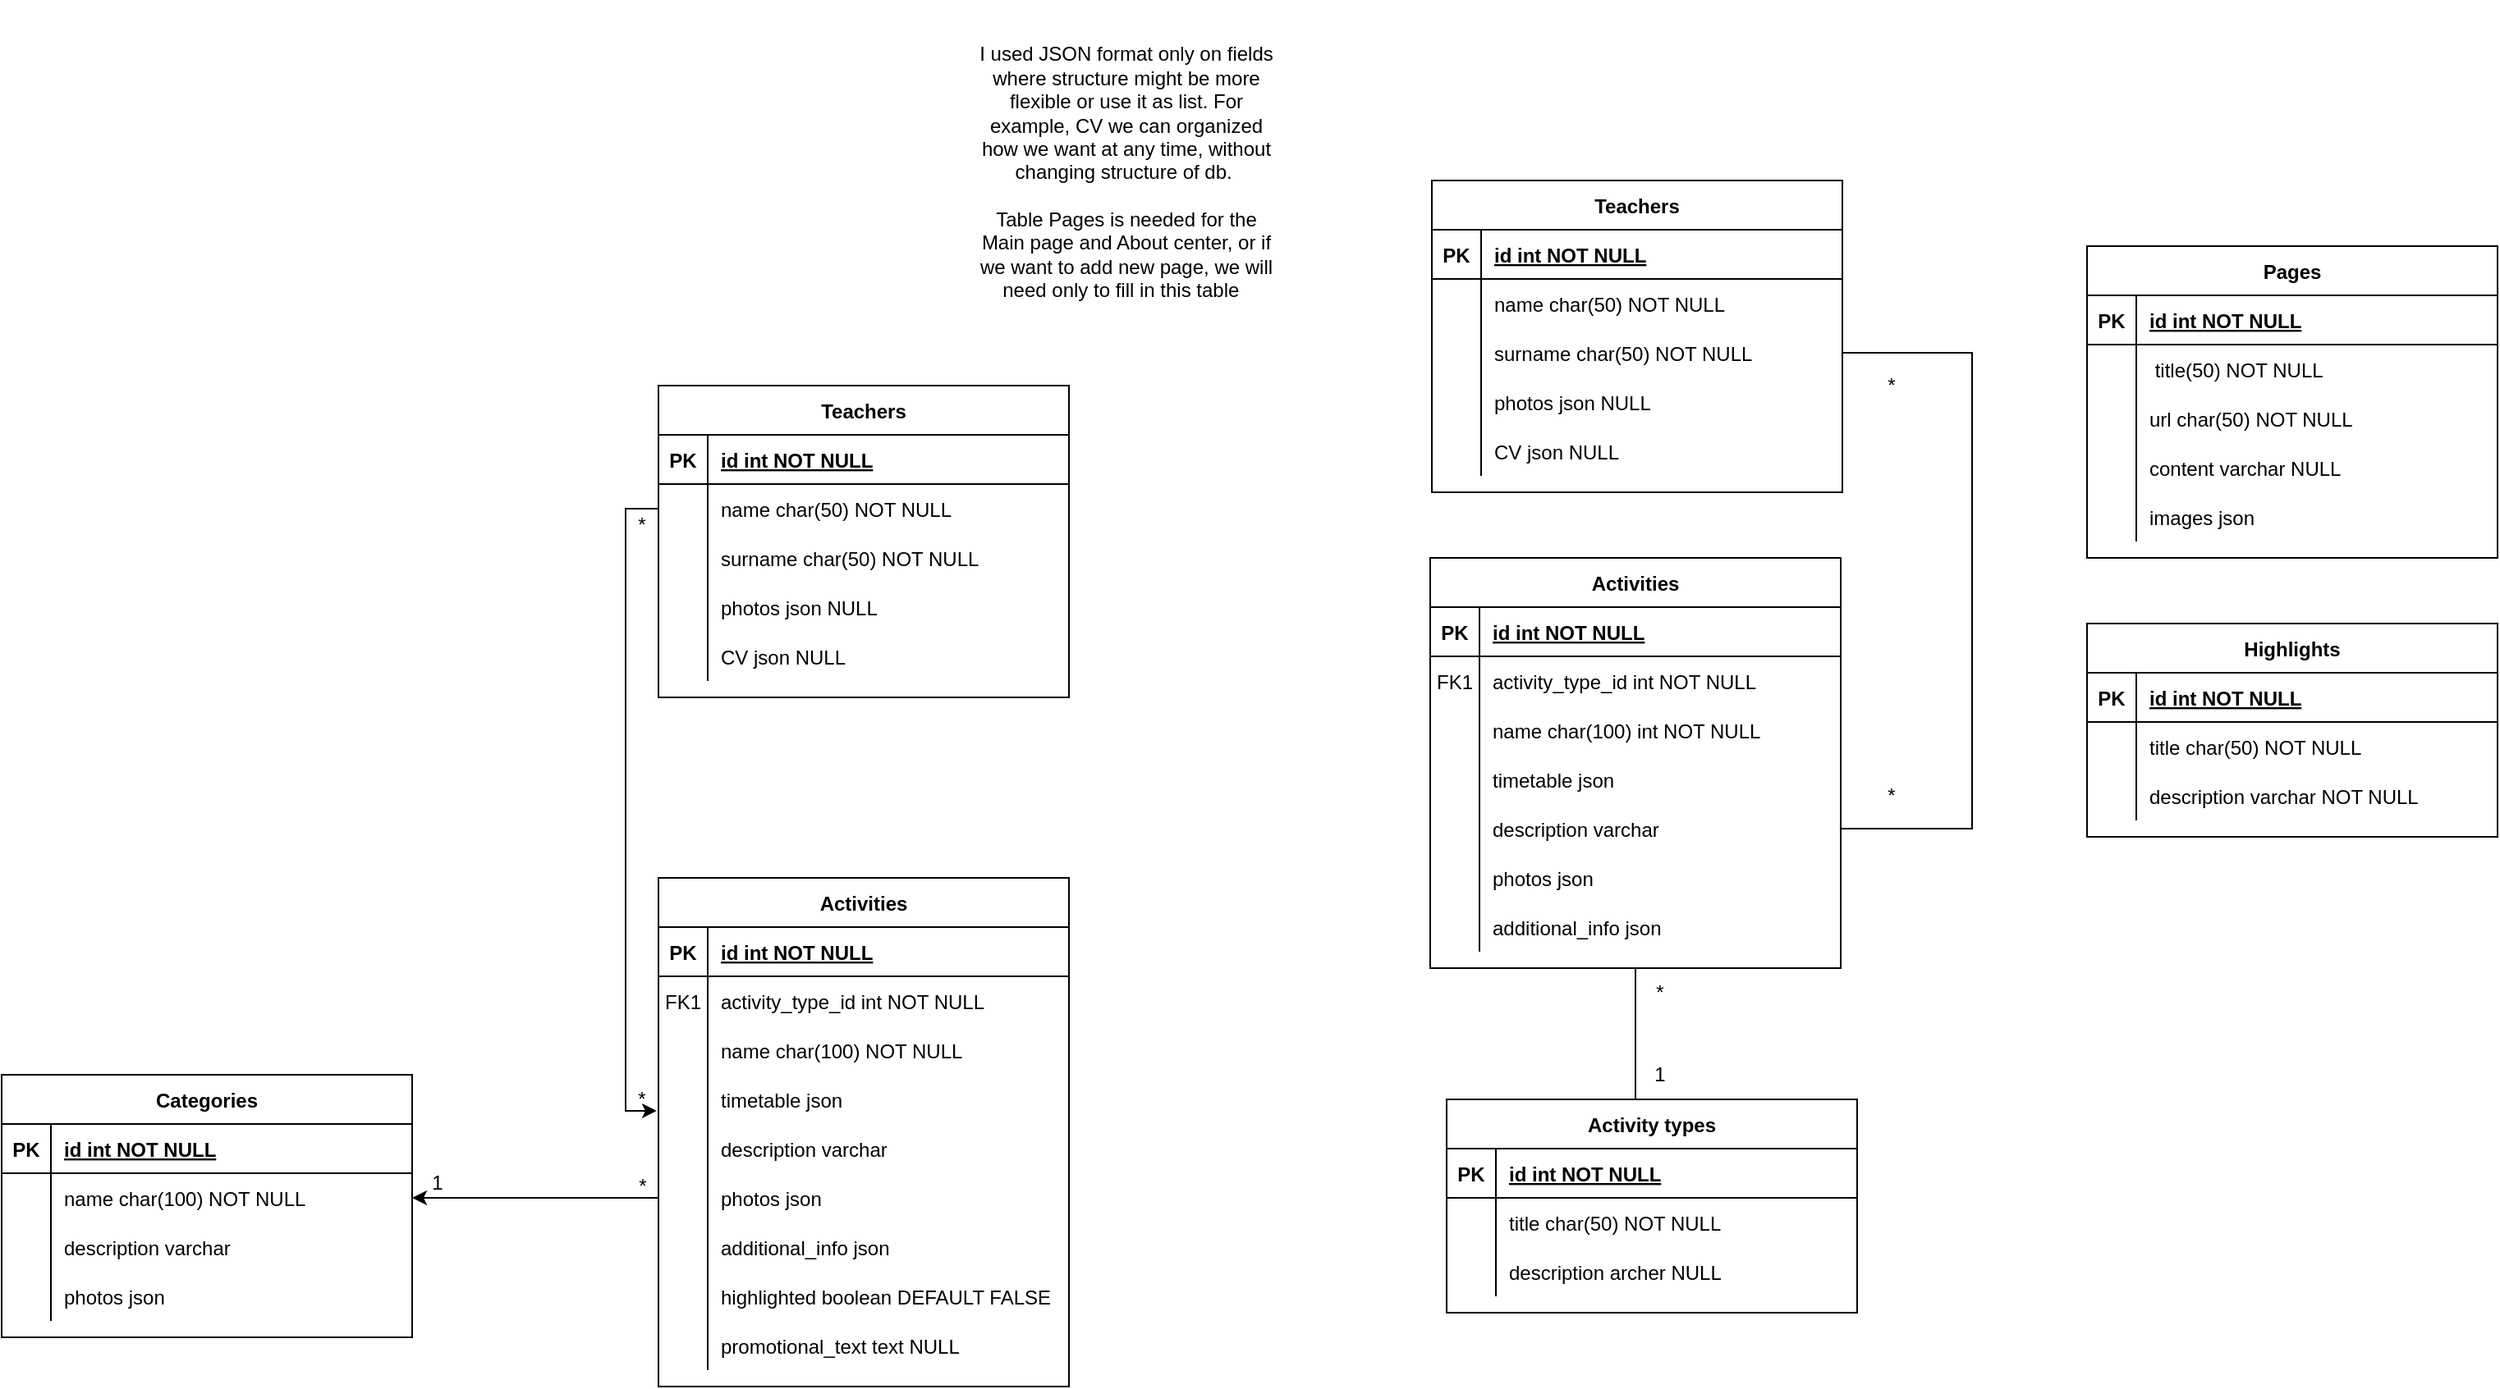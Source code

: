<mxfile version="26.2.13">
  <diagram id="R2lEEEUBdFMjLlhIrx00" name="Page-1">
    <mxGraphModel dx="1828" dy="672" grid="1" gridSize="10" guides="1" tooltips="1" connect="1" arrows="1" fold="1" page="1" pageScale="1" pageWidth="850" pageHeight="1100" math="0" shadow="0" extFonts="Permanent Marker^https://fonts.googleapis.com/css?family=Permanent+Marker">
      <root>
        <mxCell id="0" />
        <mxCell id="1" parent="0" />
        <mxCell id="wKe0ogmMWTsK34M67j4x-1" value="Activity types" style="shape=table;startSize=30;container=1;collapsible=1;childLayout=tableLayout;fixedRows=1;rowLines=0;fontStyle=1;align=center;resizeLast=1;" parent="1" vertex="1">
          <mxGeometry x="130" y="680" width="250" height="130" as="geometry" />
        </mxCell>
        <mxCell id="wKe0ogmMWTsK34M67j4x-2" value="" style="shape=partialRectangle;collapsible=0;dropTarget=0;pointerEvents=0;fillColor=none;points=[[0,0.5],[1,0.5]];portConstraint=eastwest;top=0;left=0;right=0;bottom=1;" parent="wKe0ogmMWTsK34M67j4x-1" vertex="1">
          <mxGeometry y="30" width="250" height="30" as="geometry" />
        </mxCell>
        <mxCell id="wKe0ogmMWTsK34M67j4x-3" value="PK" style="shape=partialRectangle;overflow=hidden;connectable=0;fillColor=none;top=0;left=0;bottom=0;right=0;fontStyle=1;" parent="wKe0ogmMWTsK34M67j4x-2" vertex="1">
          <mxGeometry width="30" height="30" as="geometry">
            <mxRectangle width="30" height="30" as="alternateBounds" />
          </mxGeometry>
        </mxCell>
        <mxCell id="wKe0ogmMWTsK34M67j4x-4" value="id int NOT NULL" style="shape=partialRectangle;overflow=hidden;connectable=0;fillColor=none;top=0;left=0;bottom=0;right=0;align=left;spacingLeft=6;fontStyle=5;" parent="wKe0ogmMWTsK34M67j4x-2" vertex="1">
          <mxGeometry x="30" width="220" height="30" as="geometry">
            <mxRectangle width="220" height="30" as="alternateBounds" />
          </mxGeometry>
        </mxCell>
        <mxCell id="wKe0ogmMWTsK34M67j4x-5" value="" style="shape=partialRectangle;collapsible=0;dropTarget=0;pointerEvents=0;fillColor=none;points=[[0,0.5],[1,0.5]];portConstraint=eastwest;top=0;left=0;right=0;bottom=0;" parent="wKe0ogmMWTsK34M67j4x-1" vertex="1">
          <mxGeometry y="60" width="250" height="30" as="geometry" />
        </mxCell>
        <mxCell id="wKe0ogmMWTsK34M67j4x-6" value="" style="shape=partialRectangle;overflow=hidden;connectable=0;fillColor=none;top=0;left=0;bottom=0;right=0;" parent="wKe0ogmMWTsK34M67j4x-5" vertex="1">
          <mxGeometry width="30" height="30" as="geometry">
            <mxRectangle width="30" height="30" as="alternateBounds" />
          </mxGeometry>
        </mxCell>
        <mxCell id="wKe0ogmMWTsK34M67j4x-7" value="title char(50) NOT NULL" style="shape=partialRectangle;overflow=hidden;connectable=0;fillColor=none;top=0;left=0;bottom=0;right=0;align=left;spacingLeft=6;" parent="wKe0ogmMWTsK34M67j4x-5" vertex="1">
          <mxGeometry x="30" width="220" height="30" as="geometry">
            <mxRectangle width="220" height="30" as="alternateBounds" />
          </mxGeometry>
        </mxCell>
        <mxCell id="wKe0ogmMWTsK34M67j4x-8" value="" style="shape=partialRectangle;collapsible=0;dropTarget=0;pointerEvents=0;fillColor=none;points=[[0,0.5],[1,0.5]];portConstraint=eastwest;top=0;left=0;right=0;bottom=0;" parent="wKe0ogmMWTsK34M67j4x-1" vertex="1">
          <mxGeometry y="90" width="250" height="30" as="geometry" />
        </mxCell>
        <mxCell id="wKe0ogmMWTsK34M67j4x-9" value="" style="shape=partialRectangle;overflow=hidden;connectable=0;fillColor=none;top=0;left=0;bottom=0;right=0;" parent="wKe0ogmMWTsK34M67j4x-8" vertex="1">
          <mxGeometry width="30" height="30" as="geometry">
            <mxRectangle width="30" height="30" as="alternateBounds" />
          </mxGeometry>
        </mxCell>
        <mxCell id="wKe0ogmMWTsK34M67j4x-10" value="description archer NULL" style="shape=partialRectangle;overflow=hidden;connectable=0;fillColor=none;top=0;left=0;bottom=0;right=0;align=left;spacingLeft=6;" parent="wKe0ogmMWTsK34M67j4x-8" vertex="1">
          <mxGeometry x="30" width="220" height="30" as="geometry">
            <mxRectangle width="220" height="30" as="alternateBounds" />
          </mxGeometry>
        </mxCell>
        <mxCell id="wKe0ogmMWTsK34M67j4x-11" value="Activities" style="shape=table;startSize=30;container=1;collapsible=1;childLayout=tableLayout;fixedRows=1;rowLines=0;fontStyle=1;align=center;resizeLast=1;" parent="1" vertex="1">
          <mxGeometry x="120" y="350" width="250" height="250" as="geometry" />
        </mxCell>
        <mxCell id="wKe0ogmMWTsK34M67j4x-12" value="" style="shape=partialRectangle;collapsible=0;dropTarget=0;pointerEvents=0;fillColor=none;points=[[0,0.5],[1,0.5]];portConstraint=eastwest;top=0;left=0;right=0;bottom=1;" parent="wKe0ogmMWTsK34M67j4x-11" vertex="1">
          <mxGeometry y="30" width="250" height="30" as="geometry" />
        </mxCell>
        <mxCell id="wKe0ogmMWTsK34M67j4x-13" value="PK" style="shape=partialRectangle;overflow=hidden;connectable=0;fillColor=none;top=0;left=0;bottom=0;right=0;fontStyle=1;" parent="wKe0ogmMWTsK34M67j4x-12" vertex="1">
          <mxGeometry width="30" height="30" as="geometry">
            <mxRectangle width="30" height="30" as="alternateBounds" />
          </mxGeometry>
        </mxCell>
        <mxCell id="wKe0ogmMWTsK34M67j4x-14" value="id int NOT NULL " style="shape=partialRectangle;overflow=hidden;connectable=0;fillColor=none;top=0;left=0;bottom=0;right=0;align=left;spacingLeft=6;fontStyle=5;" parent="wKe0ogmMWTsK34M67j4x-12" vertex="1">
          <mxGeometry x="30" width="220" height="30" as="geometry">
            <mxRectangle width="220" height="30" as="alternateBounds" />
          </mxGeometry>
        </mxCell>
        <mxCell id="wKe0ogmMWTsK34M67j4x-15" value="" style="shape=partialRectangle;collapsible=0;dropTarget=0;pointerEvents=0;fillColor=none;points=[[0,0.5],[1,0.5]];portConstraint=eastwest;top=0;left=0;right=0;bottom=0;" parent="wKe0ogmMWTsK34M67j4x-11" vertex="1">
          <mxGeometry y="60" width="250" height="30" as="geometry" />
        </mxCell>
        <mxCell id="wKe0ogmMWTsK34M67j4x-16" value="FK1" style="shape=partialRectangle;overflow=hidden;connectable=0;fillColor=none;top=0;left=0;bottom=0;right=0;" parent="wKe0ogmMWTsK34M67j4x-15" vertex="1">
          <mxGeometry width="30" height="30" as="geometry">
            <mxRectangle width="30" height="30" as="alternateBounds" />
          </mxGeometry>
        </mxCell>
        <mxCell id="wKe0ogmMWTsK34M67j4x-17" value="activity_type_id int NOT NULL" style="shape=partialRectangle;overflow=hidden;connectable=0;fillColor=none;top=0;left=0;bottom=0;right=0;align=left;spacingLeft=6;" parent="wKe0ogmMWTsK34M67j4x-15" vertex="1">
          <mxGeometry x="30" width="220" height="30" as="geometry">
            <mxRectangle width="220" height="30" as="alternateBounds" />
          </mxGeometry>
        </mxCell>
        <mxCell id="wKe0ogmMWTsK34M67j4x-18" value="" style="shape=partialRectangle;collapsible=0;dropTarget=0;pointerEvents=0;fillColor=none;points=[[0,0.5],[1,0.5]];portConstraint=eastwest;top=0;left=0;right=0;bottom=0;" parent="wKe0ogmMWTsK34M67j4x-11" vertex="1">
          <mxGeometry y="90" width="250" height="30" as="geometry" />
        </mxCell>
        <mxCell id="wKe0ogmMWTsK34M67j4x-19" value="" style="shape=partialRectangle;overflow=hidden;connectable=0;fillColor=none;top=0;left=0;bottom=0;right=0;" parent="wKe0ogmMWTsK34M67j4x-18" vertex="1">
          <mxGeometry width="30" height="30" as="geometry">
            <mxRectangle width="30" height="30" as="alternateBounds" />
          </mxGeometry>
        </mxCell>
        <mxCell id="wKe0ogmMWTsK34M67j4x-20" value="name char(100) int NOT NULL" style="shape=partialRectangle;overflow=hidden;connectable=0;fillColor=none;top=0;left=0;bottom=0;right=0;align=left;spacingLeft=6;" parent="wKe0ogmMWTsK34M67j4x-18" vertex="1">
          <mxGeometry x="30" width="220" height="30" as="geometry">
            <mxRectangle width="220" height="30" as="alternateBounds" />
          </mxGeometry>
        </mxCell>
        <mxCell id="wKe0ogmMWTsK34M67j4x-37" value="" style="shape=partialRectangle;collapsible=0;dropTarget=0;pointerEvents=0;fillColor=none;points=[[0,0.5],[1,0.5]];portConstraint=eastwest;top=0;left=0;right=0;bottom=0;" parent="wKe0ogmMWTsK34M67j4x-11" vertex="1">
          <mxGeometry y="120" width="250" height="30" as="geometry" />
        </mxCell>
        <mxCell id="wKe0ogmMWTsK34M67j4x-38" value="" style="shape=partialRectangle;overflow=hidden;connectable=0;fillColor=none;top=0;left=0;bottom=0;right=0;" parent="wKe0ogmMWTsK34M67j4x-37" vertex="1">
          <mxGeometry width="30" height="30" as="geometry">
            <mxRectangle width="30" height="30" as="alternateBounds" />
          </mxGeometry>
        </mxCell>
        <mxCell id="wKe0ogmMWTsK34M67j4x-39" value="timetable json" style="shape=partialRectangle;overflow=hidden;connectable=0;fillColor=none;top=0;left=0;bottom=0;right=0;align=left;spacingLeft=6;" parent="wKe0ogmMWTsK34M67j4x-37" vertex="1">
          <mxGeometry x="30" width="220" height="30" as="geometry">
            <mxRectangle width="220" height="30" as="alternateBounds" />
          </mxGeometry>
        </mxCell>
        <mxCell id="wKe0ogmMWTsK34M67j4x-40" value="" style="shape=partialRectangle;collapsible=0;dropTarget=0;pointerEvents=0;fillColor=none;points=[[0,0.5],[1,0.5]];portConstraint=eastwest;top=0;left=0;right=0;bottom=0;" parent="wKe0ogmMWTsK34M67j4x-11" vertex="1">
          <mxGeometry y="150" width="250" height="30" as="geometry" />
        </mxCell>
        <mxCell id="wKe0ogmMWTsK34M67j4x-41" value="" style="shape=partialRectangle;overflow=hidden;connectable=0;fillColor=none;top=0;left=0;bottom=0;right=0;" parent="wKe0ogmMWTsK34M67j4x-40" vertex="1">
          <mxGeometry width="30" height="30" as="geometry">
            <mxRectangle width="30" height="30" as="alternateBounds" />
          </mxGeometry>
        </mxCell>
        <mxCell id="wKe0ogmMWTsK34M67j4x-42" value="description varchar" style="shape=partialRectangle;overflow=hidden;connectable=0;fillColor=none;top=0;left=0;bottom=0;right=0;align=left;spacingLeft=6;" parent="wKe0ogmMWTsK34M67j4x-40" vertex="1">
          <mxGeometry x="30" width="220" height="30" as="geometry">
            <mxRectangle width="220" height="30" as="alternateBounds" />
          </mxGeometry>
        </mxCell>
        <mxCell id="wKe0ogmMWTsK34M67j4x-59" value="" style="shape=partialRectangle;collapsible=0;dropTarget=0;pointerEvents=0;fillColor=none;points=[[0,0.5],[1,0.5]];portConstraint=eastwest;top=0;left=0;right=0;bottom=0;" parent="wKe0ogmMWTsK34M67j4x-11" vertex="1">
          <mxGeometry y="180" width="250" height="30" as="geometry" />
        </mxCell>
        <mxCell id="wKe0ogmMWTsK34M67j4x-60" value="" style="shape=partialRectangle;overflow=hidden;connectable=0;fillColor=none;top=0;left=0;bottom=0;right=0;" parent="wKe0ogmMWTsK34M67j4x-59" vertex="1">
          <mxGeometry width="30" height="30" as="geometry">
            <mxRectangle width="30" height="30" as="alternateBounds" />
          </mxGeometry>
        </mxCell>
        <mxCell id="wKe0ogmMWTsK34M67j4x-61" value="photos json" style="shape=partialRectangle;overflow=hidden;connectable=0;fillColor=none;top=0;left=0;bottom=0;right=0;align=left;spacingLeft=6;" parent="wKe0ogmMWTsK34M67j4x-59" vertex="1">
          <mxGeometry x="30" width="220" height="30" as="geometry">
            <mxRectangle width="220" height="30" as="alternateBounds" />
          </mxGeometry>
        </mxCell>
        <mxCell id="wKe0ogmMWTsK34M67j4x-62" value="" style="shape=partialRectangle;collapsible=0;dropTarget=0;pointerEvents=0;fillColor=none;points=[[0,0.5],[1,0.5]];portConstraint=eastwest;top=0;left=0;right=0;bottom=0;" parent="wKe0ogmMWTsK34M67j4x-11" vertex="1">
          <mxGeometry y="210" width="250" height="30" as="geometry" />
        </mxCell>
        <mxCell id="wKe0ogmMWTsK34M67j4x-63" value="" style="shape=partialRectangle;overflow=hidden;connectable=0;fillColor=none;top=0;left=0;bottom=0;right=0;" parent="wKe0ogmMWTsK34M67j4x-62" vertex="1">
          <mxGeometry width="30" height="30" as="geometry">
            <mxRectangle width="30" height="30" as="alternateBounds" />
          </mxGeometry>
        </mxCell>
        <mxCell id="wKe0ogmMWTsK34M67j4x-64" value="additional_info json" style="shape=partialRectangle;overflow=hidden;connectable=0;fillColor=none;top=0;left=0;bottom=0;right=0;align=left;spacingLeft=6;" parent="wKe0ogmMWTsK34M67j4x-62" vertex="1">
          <mxGeometry x="30" width="220" height="30" as="geometry">
            <mxRectangle width="220" height="30" as="alternateBounds" />
          </mxGeometry>
        </mxCell>
        <mxCell id="wKe0ogmMWTsK34M67j4x-21" value="Teachers" style="shape=table;startSize=30;container=1;collapsible=1;childLayout=tableLayout;fixedRows=1;rowLines=0;fontStyle=1;align=center;resizeLast=1;" parent="1" vertex="1">
          <mxGeometry x="121" y="120" width="250" height="190" as="geometry" />
        </mxCell>
        <mxCell id="wKe0ogmMWTsK34M67j4x-22" value="" style="shape=partialRectangle;collapsible=0;dropTarget=0;pointerEvents=0;fillColor=none;points=[[0,0.5],[1,0.5]];portConstraint=eastwest;top=0;left=0;right=0;bottom=1;" parent="wKe0ogmMWTsK34M67j4x-21" vertex="1">
          <mxGeometry y="30" width="250" height="30" as="geometry" />
        </mxCell>
        <mxCell id="wKe0ogmMWTsK34M67j4x-23" value="PK" style="shape=partialRectangle;overflow=hidden;connectable=0;fillColor=none;top=0;left=0;bottom=0;right=0;fontStyle=1;" parent="wKe0ogmMWTsK34M67j4x-22" vertex="1">
          <mxGeometry width="30" height="30" as="geometry">
            <mxRectangle width="30" height="30" as="alternateBounds" />
          </mxGeometry>
        </mxCell>
        <mxCell id="wKe0ogmMWTsK34M67j4x-24" value="id int NOT NULL" style="shape=partialRectangle;overflow=hidden;connectable=0;fillColor=none;top=0;left=0;bottom=0;right=0;align=left;spacingLeft=6;fontStyle=5;" parent="wKe0ogmMWTsK34M67j4x-22" vertex="1">
          <mxGeometry x="30" width="220" height="30" as="geometry">
            <mxRectangle width="220" height="30" as="alternateBounds" />
          </mxGeometry>
        </mxCell>
        <mxCell id="wKe0ogmMWTsK34M67j4x-25" value="" style="shape=partialRectangle;collapsible=0;dropTarget=0;pointerEvents=0;fillColor=none;points=[[0,0.5],[1,0.5]];portConstraint=eastwest;top=0;left=0;right=0;bottom=0;" parent="wKe0ogmMWTsK34M67j4x-21" vertex="1">
          <mxGeometry y="60" width="250" height="30" as="geometry" />
        </mxCell>
        <mxCell id="wKe0ogmMWTsK34M67j4x-26" value="" style="shape=partialRectangle;overflow=hidden;connectable=0;fillColor=none;top=0;left=0;bottom=0;right=0;" parent="wKe0ogmMWTsK34M67j4x-25" vertex="1">
          <mxGeometry width="30" height="30" as="geometry">
            <mxRectangle width="30" height="30" as="alternateBounds" />
          </mxGeometry>
        </mxCell>
        <mxCell id="wKe0ogmMWTsK34M67j4x-27" value="name char(50) NOT NULL" style="shape=partialRectangle;overflow=hidden;connectable=0;fillColor=none;top=0;left=0;bottom=0;right=0;align=left;spacingLeft=6;" parent="wKe0ogmMWTsK34M67j4x-25" vertex="1">
          <mxGeometry x="30" width="220" height="30" as="geometry">
            <mxRectangle width="220" height="30" as="alternateBounds" />
          </mxGeometry>
        </mxCell>
        <mxCell id="wKe0ogmMWTsK34M67j4x-28" value="" style="shape=partialRectangle;collapsible=0;dropTarget=0;pointerEvents=0;fillColor=none;points=[[0,0.5],[1,0.5]];portConstraint=eastwest;top=0;left=0;right=0;bottom=0;" parent="wKe0ogmMWTsK34M67j4x-21" vertex="1">
          <mxGeometry y="90" width="250" height="30" as="geometry" />
        </mxCell>
        <mxCell id="wKe0ogmMWTsK34M67j4x-29" value="" style="shape=partialRectangle;overflow=hidden;connectable=0;fillColor=none;top=0;left=0;bottom=0;right=0;" parent="wKe0ogmMWTsK34M67j4x-28" vertex="1">
          <mxGeometry width="30" height="30" as="geometry">
            <mxRectangle width="30" height="30" as="alternateBounds" />
          </mxGeometry>
        </mxCell>
        <mxCell id="wKe0ogmMWTsK34M67j4x-30" value="surname char(50) NOT NULL" style="shape=partialRectangle;overflow=hidden;connectable=0;fillColor=none;top=0;left=0;bottom=0;right=0;align=left;spacingLeft=6;" parent="wKe0ogmMWTsK34M67j4x-28" vertex="1">
          <mxGeometry x="30" width="220" height="30" as="geometry">
            <mxRectangle width="220" height="30" as="alternateBounds" />
          </mxGeometry>
        </mxCell>
        <mxCell id="wKe0ogmMWTsK34M67j4x-31" value="" style="shape=partialRectangle;collapsible=0;dropTarget=0;pointerEvents=0;fillColor=none;points=[[0,0.5],[1,0.5]];portConstraint=eastwest;top=0;left=0;right=0;bottom=0;" parent="wKe0ogmMWTsK34M67j4x-21" vertex="1">
          <mxGeometry y="120" width="250" height="30" as="geometry" />
        </mxCell>
        <mxCell id="wKe0ogmMWTsK34M67j4x-32" value="" style="shape=partialRectangle;overflow=hidden;connectable=0;fillColor=none;top=0;left=0;bottom=0;right=0;" parent="wKe0ogmMWTsK34M67j4x-31" vertex="1">
          <mxGeometry width="30" height="30" as="geometry">
            <mxRectangle width="30" height="30" as="alternateBounds" />
          </mxGeometry>
        </mxCell>
        <mxCell id="wKe0ogmMWTsK34M67j4x-33" value="photos json NULL" style="shape=partialRectangle;overflow=hidden;connectable=0;fillColor=none;top=0;left=0;bottom=0;right=0;align=left;spacingLeft=6;" parent="wKe0ogmMWTsK34M67j4x-31" vertex="1">
          <mxGeometry x="30" width="220" height="30" as="geometry">
            <mxRectangle width="220" height="30" as="alternateBounds" />
          </mxGeometry>
        </mxCell>
        <mxCell id="wKe0ogmMWTsK34M67j4x-34" value="" style="shape=partialRectangle;collapsible=0;dropTarget=0;pointerEvents=0;fillColor=none;points=[[0,0.5],[1,0.5]];portConstraint=eastwest;top=0;left=0;right=0;bottom=0;" parent="wKe0ogmMWTsK34M67j4x-21" vertex="1">
          <mxGeometry y="150" width="250" height="30" as="geometry" />
        </mxCell>
        <mxCell id="wKe0ogmMWTsK34M67j4x-35" value="" style="shape=partialRectangle;overflow=hidden;connectable=0;fillColor=none;top=0;left=0;bottom=0;right=0;" parent="wKe0ogmMWTsK34M67j4x-34" vertex="1">
          <mxGeometry width="30" height="30" as="geometry">
            <mxRectangle width="30" height="30" as="alternateBounds" />
          </mxGeometry>
        </mxCell>
        <mxCell id="wKe0ogmMWTsK34M67j4x-36" value="CV json NULL" style="shape=partialRectangle;overflow=hidden;connectable=0;fillColor=none;top=0;left=0;bottom=0;right=0;align=left;spacingLeft=6;" parent="wKe0ogmMWTsK34M67j4x-34" vertex="1">
          <mxGeometry x="30" width="220" height="30" as="geometry">
            <mxRectangle width="220" height="30" as="alternateBounds" />
          </mxGeometry>
        </mxCell>
        <mxCell id="wKe0ogmMWTsK34M67j4x-65" value="Highlights" style="shape=table;startSize=30;container=1;collapsible=1;childLayout=tableLayout;fixedRows=1;rowLines=0;fontStyle=1;align=center;resizeLast=1;" parent="1" vertex="1">
          <mxGeometry x="520" y="390" width="250" height="130" as="geometry" />
        </mxCell>
        <mxCell id="wKe0ogmMWTsK34M67j4x-66" value="" style="shape=partialRectangle;collapsible=0;dropTarget=0;pointerEvents=0;fillColor=none;points=[[0,0.5],[1,0.5]];portConstraint=eastwest;top=0;left=0;right=0;bottom=1;" parent="wKe0ogmMWTsK34M67j4x-65" vertex="1">
          <mxGeometry y="30" width="250" height="30" as="geometry" />
        </mxCell>
        <mxCell id="wKe0ogmMWTsK34M67j4x-67" value="PK" style="shape=partialRectangle;overflow=hidden;connectable=0;fillColor=none;top=0;left=0;bottom=0;right=0;fontStyle=1;" parent="wKe0ogmMWTsK34M67j4x-66" vertex="1">
          <mxGeometry width="30" height="30" as="geometry">
            <mxRectangle width="30" height="30" as="alternateBounds" />
          </mxGeometry>
        </mxCell>
        <mxCell id="wKe0ogmMWTsK34M67j4x-68" value="id int NOT NULL" style="shape=partialRectangle;overflow=hidden;connectable=0;fillColor=none;top=0;left=0;bottom=0;right=0;align=left;spacingLeft=6;fontStyle=5;" parent="wKe0ogmMWTsK34M67j4x-66" vertex="1">
          <mxGeometry x="30" width="220" height="30" as="geometry">
            <mxRectangle width="220" height="30" as="alternateBounds" />
          </mxGeometry>
        </mxCell>
        <mxCell id="wKe0ogmMWTsK34M67j4x-69" value="" style="shape=partialRectangle;collapsible=0;dropTarget=0;pointerEvents=0;fillColor=none;points=[[0,0.5],[1,0.5]];portConstraint=eastwest;top=0;left=0;right=0;bottom=0;" parent="wKe0ogmMWTsK34M67j4x-65" vertex="1">
          <mxGeometry y="60" width="250" height="30" as="geometry" />
        </mxCell>
        <mxCell id="wKe0ogmMWTsK34M67j4x-70" value="" style="shape=partialRectangle;overflow=hidden;connectable=0;fillColor=none;top=0;left=0;bottom=0;right=0;" parent="wKe0ogmMWTsK34M67j4x-69" vertex="1">
          <mxGeometry width="30" height="30" as="geometry">
            <mxRectangle width="30" height="30" as="alternateBounds" />
          </mxGeometry>
        </mxCell>
        <mxCell id="wKe0ogmMWTsK34M67j4x-71" value="title char(50) NOT NULL" style="shape=partialRectangle;overflow=hidden;connectable=0;fillColor=none;top=0;left=0;bottom=0;right=0;align=left;spacingLeft=6;" parent="wKe0ogmMWTsK34M67j4x-69" vertex="1">
          <mxGeometry x="30" width="220" height="30" as="geometry">
            <mxRectangle width="220" height="30" as="alternateBounds" />
          </mxGeometry>
        </mxCell>
        <mxCell id="wKe0ogmMWTsK34M67j4x-72" value="" style="shape=partialRectangle;collapsible=0;dropTarget=0;pointerEvents=0;fillColor=none;points=[[0,0.5],[1,0.5]];portConstraint=eastwest;top=0;left=0;right=0;bottom=0;" parent="wKe0ogmMWTsK34M67j4x-65" vertex="1">
          <mxGeometry y="90" width="250" height="30" as="geometry" />
        </mxCell>
        <mxCell id="wKe0ogmMWTsK34M67j4x-73" value="" style="shape=partialRectangle;overflow=hidden;connectable=0;fillColor=none;top=0;left=0;bottom=0;right=0;" parent="wKe0ogmMWTsK34M67j4x-72" vertex="1">
          <mxGeometry width="30" height="30" as="geometry">
            <mxRectangle width="30" height="30" as="alternateBounds" />
          </mxGeometry>
        </mxCell>
        <mxCell id="wKe0ogmMWTsK34M67j4x-74" value="description varchar NOT NULL" style="shape=partialRectangle;overflow=hidden;connectable=0;fillColor=none;top=0;left=0;bottom=0;right=0;align=left;spacingLeft=6;" parent="wKe0ogmMWTsK34M67j4x-72" vertex="1">
          <mxGeometry x="30" width="220" height="30" as="geometry">
            <mxRectangle width="220" height="30" as="alternateBounds" />
          </mxGeometry>
        </mxCell>
        <mxCell id="wKe0ogmMWTsK34M67j4x-81" value="Pages" style="shape=table;startSize=30;container=1;collapsible=1;childLayout=tableLayout;fixedRows=1;rowLines=0;fontStyle=1;align=center;resizeLast=1;" parent="1" vertex="1">
          <mxGeometry x="520" y="160" width="250" height="190" as="geometry" />
        </mxCell>
        <mxCell id="wKe0ogmMWTsK34M67j4x-82" value="" style="shape=partialRectangle;collapsible=0;dropTarget=0;pointerEvents=0;fillColor=none;points=[[0,0.5],[1,0.5]];portConstraint=eastwest;top=0;left=0;right=0;bottom=1;" parent="wKe0ogmMWTsK34M67j4x-81" vertex="1">
          <mxGeometry y="30" width="250" height="30" as="geometry" />
        </mxCell>
        <mxCell id="wKe0ogmMWTsK34M67j4x-83" value="PK" style="shape=partialRectangle;overflow=hidden;connectable=0;fillColor=none;top=0;left=0;bottom=0;right=0;fontStyle=1;" parent="wKe0ogmMWTsK34M67j4x-82" vertex="1">
          <mxGeometry width="30" height="30" as="geometry">
            <mxRectangle width="30" height="30" as="alternateBounds" />
          </mxGeometry>
        </mxCell>
        <mxCell id="wKe0ogmMWTsK34M67j4x-84" value="id int NOT NULL" style="shape=partialRectangle;overflow=hidden;connectable=0;fillColor=none;top=0;left=0;bottom=0;right=0;align=left;spacingLeft=6;fontStyle=5;" parent="wKe0ogmMWTsK34M67j4x-82" vertex="1">
          <mxGeometry x="30" width="220" height="30" as="geometry">
            <mxRectangle width="220" height="30" as="alternateBounds" />
          </mxGeometry>
        </mxCell>
        <mxCell id="wKe0ogmMWTsK34M67j4x-85" value="" style="shape=partialRectangle;collapsible=0;dropTarget=0;pointerEvents=0;fillColor=none;points=[[0,0.5],[1,0.5]];portConstraint=eastwest;top=0;left=0;right=0;bottom=0;" parent="wKe0ogmMWTsK34M67j4x-81" vertex="1">
          <mxGeometry y="60" width="250" height="30" as="geometry" />
        </mxCell>
        <mxCell id="wKe0ogmMWTsK34M67j4x-86" value="" style="shape=partialRectangle;overflow=hidden;connectable=0;fillColor=none;top=0;left=0;bottom=0;right=0;" parent="wKe0ogmMWTsK34M67j4x-85" vertex="1">
          <mxGeometry width="30" height="30" as="geometry">
            <mxRectangle width="30" height="30" as="alternateBounds" />
          </mxGeometry>
        </mxCell>
        <mxCell id="wKe0ogmMWTsK34M67j4x-87" value=" title(50) NOT NULL" style="shape=partialRectangle;overflow=hidden;connectable=0;fillColor=none;top=0;left=0;bottom=0;right=0;align=left;spacingLeft=6;" parent="wKe0ogmMWTsK34M67j4x-85" vertex="1">
          <mxGeometry x="30" width="220" height="30" as="geometry">
            <mxRectangle width="220" height="30" as="alternateBounds" />
          </mxGeometry>
        </mxCell>
        <mxCell id="wKe0ogmMWTsK34M67j4x-88" value="" style="shape=partialRectangle;collapsible=0;dropTarget=0;pointerEvents=0;fillColor=none;points=[[0,0.5],[1,0.5]];portConstraint=eastwest;top=0;left=0;right=0;bottom=0;" parent="wKe0ogmMWTsK34M67j4x-81" vertex="1">
          <mxGeometry y="90" width="250" height="30" as="geometry" />
        </mxCell>
        <mxCell id="wKe0ogmMWTsK34M67j4x-89" value="" style="shape=partialRectangle;overflow=hidden;connectable=0;fillColor=none;top=0;left=0;bottom=0;right=0;" parent="wKe0ogmMWTsK34M67j4x-88" vertex="1">
          <mxGeometry width="30" height="30" as="geometry">
            <mxRectangle width="30" height="30" as="alternateBounds" />
          </mxGeometry>
        </mxCell>
        <mxCell id="wKe0ogmMWTsK34M67j4x-90" value="url char(50) NOT NULL" style="shape=partialRectangle;overflow=hidden;connectable=0;fillColor=none;top=0;left=0;bottom=0;right=0;align=left;spacingLeft=6;" parent="wKe0ogmMWTsK34M67j4x-88" vertex="1">
          <mxGeometry x="30" width="220" height="30" as="geometry">
            <mxRectangle width="220" height="30" as="alternateBounds" />
          </mxGeometry>
        </mxCell>
        <mxCell id="wKe0ogmMWTsK34M67j4x-91" value="" style="shape=partialRectangle;collapsible=0;dropTarget=0;pointerEvents=0;fillColor=none;points=[[0,0.5],[1,0.5]];portConstraint=eastwest;top=0;left=0;right=0;bottom=0;" parent="wKe0ogmMWTsK34M67j4x-81" vertex="1">
          <mxGeometry y="120" width="250" height="30" as="geometry" />
        </mxCell>
        <mxCell id="wKe0ogmMWTsK34M67j4x-92" value="" style="shape=partialRectangle;overflow=hidden;connectable=0;fillColor=none;top=0;left=0;bottom=0;right=0;" parent="wKe0ogmMWTsK34M67j4x-91" vertex="1">
          <mxGeometry width="30" height="30" as="geometry">
            <mxRectangle width="30" height="30" as="alternateBounds" />
          </mxGeometry>
        </mxCell>
        <mxCell id="wKe0ogmMWTsK34M67j4x-93" value="content varchar NULL" style="shape=partialRectangle;overflow=hidden;connectable=0;fillColor=none;top=0;left=0;bottom=0;right=0;align=left;spacingLeft=6;" parent="wKe0ogmMWTsK34M67j4x-91" vertex="1">
          <mxGeometry x="30" width="220" height="30" as="geometry">
            <mxRectangle width="220" height="30" as="alternateBounds" />
          </mxGeometry>
        </mxCell>
        <mxCell id="wKe0ogmMWTsK34M67j4x-105" value="" style="shape=partialRectangle;collapsible=0;dropTarget=0;pointerEvents=0;fillColor=none;points=[[0,0.5],[1,0.5]];portConstraint=eastwest;top=0;left=0;right=0;bottom=0;" parent="wKe0ogmMWTsK34M67j4x-81" vertex="1">
          <mxGeometry y="150" width="250" height="30" as="geometry" />
        </mxCell>
        <mxCell id="wKe0ogmMWTsK34M67j4x-106" value="" style="shape=partialRectangle;overflow=hidden;connectable=0;fillColor=none;top=0;left=0;bottom=0;right=0;" parent="wKe0ogmMWTsK34M67j4x-105" vertex="1">
          <mxGeometry width="30" height="30" as="geometry">
            <mxRectangle width="30" height="30" as="alternateBounds" />
          </mxGeometry>
        </mxCell>
        <mxCell id="wKe0ogmMWTsK34M67j4x-107" value="images json" style="shape=partialRectangle;overflow=hidden;connectable=0;fillColor=none;top=0;left=0;bottom=0;right=0;align=left;spacingLeft=6;" parent="wKe0ogmMWTsK34M67j4x-105" vertex="1">
          <mxGeometry x="30" width="220" height="30" as="geometry">
            <mxRectangle width="220" height="30" as="alternateBounds" />
          </mxGeometry>
        </mxCell>
        <mxCell id="wKe0ogmMWTsK34M67j4x-101" style="edgeStyle=none;rounded=0;orthogonalLoop=1;jettySize=auto;html=1;exitX=1;exitY=0.5;exitDx=0;exitDy=0;entryX=1;entryY=0.5;entryDx=0;entryDy=0;endArrow=none;startFill=0;" parent="1" source="wKe0ogmMWTsK34M67j4x-28" target="wKe0ogmMWTsK34M67j4x-40" edge="1">
          <mxGeometry relative="1" as="geometry">
            <Array as="points">
              <mxPoint x="450" y="225" />
              <mxPoint x="450" y="515" />
            </Array>
          </mxGeometry>
        </mxCell>
        <mxCell id="wKe0ogmMWTsK34M67j4x-103" value="*" style="text;html=1;align=center;verticalAlign=middle;whiteSpace=wrap;rounded=0;" parent="1" vertex="1">
          <mxGeometry x="371" y="230" width="60" height="30" as="geometry" />
        </mxCell>
        <mxCell id="wKe0ogmMWTsK34M67j4x-104" value="*" style="text;html=1;align=center;verticalAlign=middle;whiteSpace=wrap;rounded=0;" parent="1" vertex="1">
          <mxGeometry x="371" y="480" width="60" height="30" as="geometry" />
        </mxCell>
        <mxCell id="wKe0ogmMWTsK34M67j4x-108" style="edgeStyle=none;rounded=0;orthogonalLoop=1;jettySize=auto;html=1;entryX=0.5;entryY=1;entryDx=0;entryDy=0;endArrow=none;startFill=0;" parent="1" target="wKe0ogmMWTsK34M67j4x-11" edge="1">
          <mxGeometry relative="1" as="geometry">
            <mxPoint x="245" y="680" as="sourcePoint" />
          </mxGeometry>
        </mxCell>
        <mxCell id="wKe0ogmMWTsK34M67j4x-109" value="*" style="text;html=1;align=center;verticalAlign=middle;whiteSpace=wrap;rounded=0;" parent="1" vertex="1">
          <mxGeometry x="230" y="600" width="60" height="30" as="geometry" />
        </mxCell>
        <mxCell id="wKe0ogmMWTsK34M67j4x-110" value="1" style="text;html=1;align=center;verticalAlign=middle;whiteSpace=wrap;rounded=0;" parent="1" vertex="1">
          <mxGeometry x="230" y="650" width="60" height="30" as="geometry" />
        </mxCell>
        <mxCell id="wKe0ogmMWTsK34M67j4x-112" value="I used JSON format only on fields where structure might be more flexible or use it as list. For example, CV we can organized how we want at any time, without changing structure of db.&amp;nbsp;&lt;div&gt;&lt;br&gt;&lt;/div&gt;&lt;div&gt;Table Pages is needed for the Main page and About center, or if we want to add new page, we will need only to fill in this table &amp;nbsp;&lt;/div&gt;" style="text;html=1;align=center;verticalAlign=middle;whiteSpace=wrap;rounded=0;" parent="1" vertex="1">
          <mxGeometry x="-160" y="10" width="190" height="210" as="geometry" />
        </mxCell>
        <mxCell id="2gbKsm_mq78bhFr-RjA9-1" value="Activities" style="shape=table;startSize=30;container=1;collapsible=1;childLayout=tableLayout;fixedRows=1;rowLines=0;fontStyle=1;align=center;resizeLast=1;" parent="1" vertex="1">
          <mxGeometry x="-350" y="545" width="250" height="310" as="geometry" />
        </mxCell>
        <mxCell id="2gbKsm_mq78bhFr-RjA9-2" value="" style="shape=partialRectangle;collapsible=0;dropTarget=0;pointerEvents=0;fillColor=none;points=[[0,0.5],[1,0.5]];portConstraint=eastwest;top=0;left=0;right=0;bottom=1;" parent="2gbKsm_mq78bhFr-RjA9-1" vertex="1">
          <mxGeometry y="30" width="250" height="30" as="geometry" />
        </mxCell>
        <mxCell id="2gbKsm_mq78bhFr-RjA9-3" value="PK" style="shape=partialRectangle;overflow=hidden;connectable=0;fillColor=none;top=0;left=0;bottom=0;right=0;fontStyle=1;" parent="2gbKsm_mq78bhFr-RjA9-2" vertex="1">
          <mxGeometry width="30" height="30" as="geometry">
            <mxRectangle width="30" height="30" as="alternateBounds" />
          </mxGeometry>
        </mxCell>
        <mxCell id="2gbKsm_mq78bhFr-RjA9-4" value="id int NOT NULL " style="shape=partialRectangle;overflow=hidden;connectable=0;fillColor=none;top=0;left=0;bottom=0;right=0;align=left;spacingLeft=6;fontStyle=5;" parent="2gbKsm_mq78bhFr-RjA9-2" vertex="1">
          <mxGeometry x="30" width="220" height="30" as="geometry">
            <mxRectangle width="220" height="30" as="alternateBounds" />
          </mxGeometry>
        </mxCell>
        <mxCell id="2gbKsm_mq78bhFr-RjA9-5" value="" style="shape=partialRectangle;collapsible=0;dropTarget=0;pointerEvents=0;fillColor=none;points=[[0,0.5],[1,0.5]];portConstraint=eastwest;top=0;left=0;right=0;bottom=0;" parent="2gbKsm_mq78bhFr-RjA9-1" vertex="1">
          <mxGeometry y="60" width="250" height="30" as="geometry" />
        </mxCell>
        <mxCell id="2gbKsm_mq78bhFr-RjA9-6" value="FK1" style="shape=partialRectangle;overflow=hidden;connectable=0;fillColor=none;top=0;left=0;bottom=0;right=0;" parent="2gbKsm_mq78bhFr-RjA9-5" vertex="1">
          <mxGeometry width="30" height="30" as="geometry">
            <mxRectangle width="30" height="30" as="alternateBounds" />
          </mxGeometry>
        </mxCell>
        <mxCell id="2gbKsm_mq78bhFr-RjA9-7" value="activity_type_id int NOT NULL" style="shape=partialRectangle;overflow=hidden;connectable=0;fillColor=none;top=0;left=0;bottom=0;right=0;align=left;spacingLeft=6;" parent="2gbKsm_mq78bhFr-RjA9-5" vertex="1">
          <mxGeometry x="30" width="220" height="30" as="geometry">
            <mxRectangle width="220" height="30" as="alternateBounds" />
          </mxGeometry>
        </mxCell>
        <mxCell id="2gbKsm_mq78bhFr-RjA9-8" value="" style="shape=partialRectangle;collapsible=0;dropTarget=0;pointerEvents=0;fillColor=none;points=[[0,0.5],[1,0.5]];portConstraint=eastwest;top=0;left=0;right=0;bottom=0;" parent="2gbKsm_mq78bhFr-RjA9-1" vertex="1">
          <mxGeometry y="90" width="250" height="30" as="geometry" />
        </mxCell>
        <mxCell id="2gbKsm_mq78bhFr-RjA9-9" value="" style="shape=partialRectangle;overflow=hidden;connectable=0;fillColor=none;top=0;left=0;bottom=0;right=0;" parent="2gbKsm_mq78bhFr-RjA9-8" vertex="1">
          <mxGeometry width="30" height="30" as="geometry">
            <mxRectangle width="30" height="30" as="alternateBounds" />
          </mxGeometry>
        </mxCell>
        <mxCell id="2gbKsm_mq78bhFr-RjA9-10" value="name char(100) NOT NULL" style="shape=partialRectangle;overflow=hidden;connectable=0;fillColor=none;top=0;left=0;bottom=0;right=0;align=left;spacingLeft=6;" parent="2gbKsm_mq78bhFr-RjA9-8" vertex="1">
          <mxGeometry x="30" width="220" height="30" as="geometry">
            <mxRectangle width="220" height="30" as="alternateBounds" />
          </mxGeometry>
        </mxCell>
        <mxCell id="2gbKsm_mq78bhFr-RjA9-11" value="" style="shape=partialRectangle;collapsible=0;dropTarget=0;pointerEvents=0;fillColor=none;points=[[0,0.5],[1,0.5]];portConstraint=eastwest;top=0;left=0;right=0;bottom=0;" parent="2gbKsm_mq78bhFr-RjA9-1" vertex="1">
          <mxGeometry y="120" width="250" height="30" as="geometry" />
        </mxCell>
        <mxCell id="2gbKsm_mq78bhFr-RjA9-12" value="" style="shape=partialRectangle;overflow=hidden;connectable=0;fillColor=none;top=0;left=0;bottom=0;right=0;" parent="2gbKsm_mq78bhFr-RjA9-11" vertex="1">
          <mxGeometry width="30" height="30" as="geometry">
            <mxRectangle width="30" height="30" as="alternateBounds" />
          </mxGeometry>
        </mxCell>
        <mxCell id="2gbKsm_mq78bhFr-RjA9-13" value="timetable json" style="shape=partialRectangle;overflow=hidden;connectable=0;fillColor=none;top=0;left=0;bottom=0;right=0;align=left;spacingLeft=6;" parent="2gbKsm_mq78bhFr-RjA9-11" vertex="1">
          <mxGeometry x="30" width="220" height="30" as="geometry">
            <mxRectangle width="220" height="30" as="alternateBounds" />
          </mxGeometry>
        </mxCell>
        <mxCell id="2gbKsm_mq78bhFr-RjA9-14" value="" style="shape=partialRectangle;collapsible=0;dropTarget=0;pointerEvents=0;fillColor=none;points=[[0,0.5],[1,0.5]];portConstraint=eastwest;top=0;left=0;right=0;bottom=0;" parent="2gbKsm_mq78bhFr-RjA9-1" vertex="1">
          <mxGeometry y="150" width="250" height="30" as="geometry" />
        </mxCell>
        <mxCell id="2gbKsm_mq78bhFr-RjA9-15" value="" style="shape=partialRectangle;overflow=hidden;connectable=0;fillColor=none;top=0;left=0;bottom=0;right=0;" parent="2gbKsm_mq78bhFr-RjA9-14" vertex="1">
          <mxGeometry width="30" height="30" as="geometry">
            <mxRectangle width="30" height="30" as="alternateBounds" />
          </mxGeometry>
        </mxCell>
        <mxCell id="2gbKsm_mq78bhFr-RjA9-16" value="description varchar" style="shape=partialRectangle;overflow=hidden;connectable=0;fillColor=none;top=0;left=0;bottom=0;right=0;align=left;spacingLeft=6;" parent="2gbKsm_mq78bhFr-RjA9-14" vertex="1">
          <mxGeometry x="30" width="220" height="30" as="geometry">
            <mxRectangle width="220" height="30" as="alternateBounds" />
          </mxGeometry>
        </mxCell>
        <mxCell id="2gbKsm_mq78bhFr-RjA9-17" value="" style="shape=partialRectangle;collapsible=0;dropTarget=0;pointerEvents=0;fillColor=none;points=[[0,0.5],[1,0.5]];portConstraint=eastwest;top=0;left=0;right=0;bottom=0;" parent="2gbKsm_mq78bhFr-RjA9-1" vertex="1">
          <mxGeometry y="180" width="250" height="30" as="geometry" />
        </mxCell>
        <mxCell id="2gbKsm_mq78bhFr-RjA9-18" value="" style="shape=partialRectangle;overflow=hidden;connectable=0;fillColor=none;top=0;left=0;bottom=0;right=0;" parent="2gbKsm_mq78bhFr-RjA9-17" vertex="1">
          <mxGeometry width="30" height="30" as="geometry">
            <mxRectangle width="30" height="30" as="alternateBounds" />
          </mxGeometry>
        </mxCell>
        <mxCell id="2gbKsm_mq78bhFr-RjA9-19" value="photos json" style="shape=partialRectangle;overflow=hidden;connectable=0;fillColor=none;top=0;left=0;bottom=0;right=0;align=left;spacingLeft=6;" parent="2gbKsm_mq78bhFr-RjA9-17" vertex="1">
          <mxGeometry x="30" width="220" height="30" as="geometry">
            <mxRectangle width="220" height="30" as="alternateBounds" />
          </mxGeometry>
        </mxCell>
        <mxCell id="2gbKsm_mq78bhFr-RjA9-20" value="" style="shape=partialRectangle;collapsible=0;dropTarget=0;pointerEvents=0;fillColor=none;points=[[0,0.5],[1,0.5]];portConstraint=eastwest;top=0;left=0;right=0;bottom=0;" parent="2gbKsm_mq78bhFr-RjA9-1" vertex="1">
          <mxGeometry y="210" width="250" height="30" as="geometry" />
        </mxCell>
        <mxCell id="2gbKsm_mq78bhFr-RjA9-21" value="" style="shape=partialRectangle;overflow=hidden;connectable=0;fillColor=none;top=0;left=0;bottom=0;right=0;" parent="2gbKsm_mq78bhFr-RjA9-20" vertex="1">
          <mxGeometry width="30" height="30" as="geometry">
            <mxRectangle width="30" height="30" as="alternateBounds" />
          </mxGeometry>
        </mxCell>
        <mxCell id="2gbKsm_mq78bhFr-RjA9-22" value="additional_info json" style="shape=partialRectangle;overflow=hidden;connectable=0;fillColor=none;top=0;left=0;bottom=0;right=0;align=left;spacingLeft=6;" parent="2gbKsm_mq78bhFr-RjA9-20" vertex="1">
          <mxGeometry x="30" width="220" height="30" as="geometry">
            <mxRectangle width="220" height="30" as="alternateBounds" />
          </mxGeometry>
        </mxCell>
        <mxCell id="2gbKsm_mq78bhFr-RjA9-68" value="" style="shape=partialRectangle;collapsible=0;dropTarget=0;pointerEvents=0;fillColor=none;points=[[0,0.5],[1,0.5]];portConstraint=eastwest;top=0;left=0;right=0;bottom=0;" parent="2gbKsm_mq78bhFr-RjA9-1" vertex="1">
          <mxGeometry y="240" width="250" height="30" as="geometry" />
        </mxCell>
        <mxCell id="2gbKsm_mq78bhFr-RjA9-69" value="" style="shape=partialRectangle;overflow=hidden;connectable=0;fillColor=none;top=0;left=0;bottom=0;right=0;" parent="2gbKsm_mq78bhFr-RjA9-68" vertex="1">
          <mxGeometry width="30" height="30" as="geometry">
            <mxRectangle width="30" height="30" as="alternateBounds" />
          </mxGeometry>
        </mxCell>
        <mxCell id="2gbKsm_mq78bhFr-RjA9-70" value="highlighted boolean DEFAULT FALSE" style="shape=partialRectangle;overflow=hidden;connectable=0;fillColor=none;top=0;left=0;bottom=0;right=0;align=left;spacingLeft=6;" parent="2gbKsm_mq78bhFr-RjA9-68" vertex="1">
          <mxGeometry x="30" width="220" height="30" as="geometry">
            <mxRectangle width="220" height="30" as="alternateBounds" />
          </mxGeometry>
        </mxCell>
        <mxCell id="hZmXInHXWHfrRNekV-y2-1" value="" style="shape=partialRectangle;collapsible=0;dropTarget=0;pointerEvents=0;fillColor=none;points=[[0,0.5],[1,0.5]];portConstraint=eastwest;top=0;left=0;right=0;bottom=0;" parent="2gbKsm_mq78bhFr-RjA9-1" vertex="1">
          <mxGeometry y="270" width="250" height="30" as="geometry" />
        </mxCell>
        <mxCell id="hZmXInHXWHfrRNekV-y2-2" value="" style="shape=partialRectangle;overflow=hidden;connectable=0;fillColor=none;top=0;left=0;bottom=0;right=0;" parent="hZmXInHXWHfrRNekV-y2-1" vertex="1">
          <mxGeometry width="30" height="30" as="geometry">
            <mxRectangle width="30" height="30" as="alternateBounds" />
          </mxGeometry>
        </mxCell>
        <mxCell id="hZmXInHXWHfrRNekV-y2-3" value="promotional_text text NULL" style="shape=partialRectangle;overflow=hidden;connectable=0;fillColor=none;top=0;left=0;bottom=0;right=0;align=left;spacingLeft=6;" parent="hZmXInHXWHfrRNekV-y2-1" vertex="1">
          <mxGeometry x="30" width="220" height="30" as="geometry">
            <mxRectangle width="220" height="30" as="alternateBounds" />
          </mxGeometry>
        </mxCell>
        <mxCell id="2gbKsm_mq78bhFr-RjA9-23" value="Teachers" style="shape=table;startSize=30;container=1;collapsible=1;childLayout=tableLayout;fixedRows=1;rowLines=0;fontStyle=1;align=center;resizeLast=1;" parent="1" vertex="1">
          <mxGeometry x="-350" y="245" width="250" height="190" as="geometry" />
        </mxCell>
        <mxCell id="2gbKsm_mq78bhFr-RjA9-24" value="" style="shape=partialRectangle;collapsible=0;dropTarget=0;pointerEvents=0;fillColor=none;points=[[0,0.5],[1,0.5]];portConstraint=eastwest;top=0;left=0;right=0;bottom=1;" parent="2gbKsm_mq78bhFr-RjA9-23" vertex="1">
          <mxGeometry y="30" width="250" height="30" as="geometry" />
        </mxCell>
        <mxCell id="2gbKsm_mq78bhFr-RjA9-25" value="PK" style="shape=partialRectangle;overflow=hidden;connectable=0;fillColor=none;top=0;left=0;bottom=0;right=0;fontStyle=1;" parent="2gbKsm_mq78bhFr-RjA9-24" vertex="1">
          <mxGeometry width="30" height="30" as="geometry">
            <mxRectangle width="30" height="30" as="alternateBounds" />
          </mxGeometry>
        </mxCell>
        <mxCell id="2gbKsm_mq78bhFr-RjA9-26" value="id int NOT NULL" style="shape=partialRectangle;overflow=hidden;connectable=0;fillColor=none;top=0;left=0;bottom=0;right=0;align=left;spacingLeft=6;fontStyle=5;" parent="2gbKsm_mq78bhFr-RjA9-24" vertex="1">
          <mxGeometry x="30" width="220" height="30" as="geometry">
            <mxRectangle width="220" height="30" as="alternateBounds" />
          </mxGeometry>
        </mxCell>
        <mxCell id="2gbKsm_mq78bhFr-RjA9-27" value="" style="shape=partialRectangle;collapsible=0;dropTarget=0;pointerEvents=0;fillColor=none;points=[[0,0.5],[1,0.5]];portConstraint=eastwest;top=0;left=0;right=0;bottom=0;" parent="2gbKsm_mq78bhFr-RjA9-23" vertex="1">
          <mxGeometry y="60" width="250" height="30" as="geometry" />
        </mxCell>
        <mxCell id="2gbKsm_mq78bhFr-RjA9-28" value="" style="shape=partialRectangle;overflow=hidden;connectable=0;fillColor=none;top=0;left=0;bottom=0;right=0;" parent="2gbKsm_mq78bhFr-RjA9-27" vertex="1">
          <mxGeometry width="30" height="30" as="geometry">
            <mxRectangle width="30" height="30" as="alternateBounds" />
          </mxGeometry>
        </mxCell>
        <mxCell id="2gbKsm_mq78bhFr-RjA9-29" value="name char(50) NOT NULL" style="shape=partialRectangle;overflow=hidden;connectable=0;fillColor=none;top=0;left=0;bottom=0;right=0;align=left;spacingLeft=6;" parent="2gbKsm_mq78bhFr-RjA9-27" vertex="1">
          <mxGeometry x="30" width="220" height="30" as="geometry">
            <mxRectangle width="220" height="30" as="alternateBounds" />
          </mxGeometry>
        </mxCell>
        <mxCell id="2gbKsm_mq78bhFr-RjA9-30" value="" style="shape=partialRectangle;collapsible=0;dropTarget=0;pointerEvents=0;fillColor=none;points=[[0,0.5],[1,0.5]];portConstraint=eastwest;top=0;left=0;right=0;bottom=0;" parent="2gbKsm_mq78bhFr-RjA9-23" vertex="1">
          <mxGeometry y="90" width="250" height="30" as="geometry" />
        </mxCell>
        <mxCell id="2gbKsm_mq78bhFr-RjA9-31" value="" style="shape=partialRectangle;overflow=hidden;connectable=0;fillColor=none;top=0;left=0;bottom=0;right=0;" parent="2gbKsm_mq78bhFr-RjA9-30" vertex="1">
          <mxGeometry width="30" height="30" as="geometry">
            <mxRectangle width="30" height="30" as="alternateBounds" />
          </mxGeometry>
        </mxCell>
        <mxCell id="2gbKsm_mq78bhFr-RjA9-32" value="surname char(50) NOT NULL" style="shape=partialRectangle;overflow=hidden;connectable=0;fillColor=none;top=0;left=0;bottom=0;right=0;align=left;spacingLeft=6;" parent="2gbKsm_mq78bhFr-RjA9-30" vertex="1">
          <mxGeometry x="30" width="220" height="30" as="geometry">
            <mxRectangle width="220" height="30" as="alternateBounds" />
          </mxGeometry>
        </mxCell>
        <mxCell id="2gbKsm_mq78bhFr-RjA9-33" value="" style="shape=partialRectangle;collapsible=0;dropTarget=0;pointerEvents=0;fillColor=none;points=[[0,0.5],[1,0.5]];portConstraint=eastwest;top=0;left=0;right=0;bottom=0;" parent="2gbKsm_mq78bhFr-RjA9-23" vertex="1">
          <mxGeometry y="120" width="250" height="30" as="geometry" />
        </mxCell>
        <mxCell id="2gbKsm_mq78bhFr-RjA9-34" value="" style="shape=partialRectangle;overflow=hidden;connectable=0;fillColor=none;top=0;left=0;bottom=0;right=0;" parent="2gbKsm_mq78bhFr-RjA9-33" vertex="1">
          <mxGeometry width="30" height="30" as="geometry">
            <mxRectangle width="30" height="30" as="alternateBounds" />
          </mxGeometry>
        </mxCell>
        <mxCell id="2gbKsm_mq78bhFr-RjA9-35" value="photos json NULL" style="shape=partialRectangle;overflow=hidden;connectable=0;fillColor=none;top=0;left=0;bottom=0;right=0;align=left;spacingLeft=6;" parent="2gbKsm_mq78bhFr-RjA9-33" vertex="1">
          <mxGeometry x="30" width="220" height="30" as="geometry">
            <mxRectangle width="220" height="30" as="alternateBounds" />
          </mxGeometry>
        </mxCell>
        <mxCell id="2gbKsm_mq78bhFr-RjA9-36" value="" style="shape=partialRectangle;collapsible=0;dropTarget=0;pointerEvents=0;fillColor=none;points=[[0,0.5],[1,0.5]];portConstraint=eastwest;top=0;left=0;right=0;bottom=0;" parent="2gbKsm_mq78bhFr-RjA9-23" vertex="1">
          <mxGeometry y="150" width="250" height="30" as="geometry" />
        </mxCell>
        <mxCell id="2gbKsm_mq78bhFr-RjA9-37" value="" style="shape=partialRectangle;overflow=hidden;connectable=0;fillColor=none;top=0;left=0;bottom=0;right=0;" parent="2gbKsm_mq78bhFr-RjA9-36" vertex="1">
          <mxGeometry width="30" height="30" as="geometry">
            <mxRectangle width="30" height="30" as="alternateBounds" />
          </mxGeometry>
        </mxCell>
        <mxCell id="2gbKsm_mq78bhFr-RjA9-38" value="CV json NULL" style="shape=partialRectangle;overflow=hidden;connectable=0;fillColor=none;top=0;left=0;bottom=0;right=0;align=left;spacingLeft=6;" parent="2gbKsm_mq78bhFr-RjA9-36" vertex="1">
          <mxGeometry x="30" width="220" height="30" as="geometry">
            <mxRectangle width="220" height="30" as="alternateBounds" />
          </mxGeometry>
        </mxCell>
        <mxCell id="2gbKsm_mq78bhFr-RjA9-40" value="*" style="text;html=1;align=center;verticalAlign=middle;whiteSpace=wrap;rounded=0;" parent="1" vertex="1">
          <mxGeometry x="-390" y="315" width="60" height="30" as="geometry" />
        </mxCell>
        <mxCell id="2gbKsm_mq78bhFr-RjA9-41" value="*" style="text;html=1;align=center;verticalAlign=middle;whiteSpace=wrap;rounded=0;" parent="1" vertex="1">
          <mxGeometry x="-390" y="665" width="60" height="30" as="geometry" />
        </mxCell>
        <mxCell id="2gbKsm_mq78bhFr-RjA9-45" style="edgeStyle=orthogonalEdgeStyle;rounded=0;orthogonalLoop=1;jettySize=auto;html=1;entryX=-0.004;entryY=0.733;entryDx=0;entryDy=0;entryPerimeter=0;" parent="1" source="2gbKsm_mq78bhFr-RjA9-27" target="2gbKsm_mq78bhFr-RjA9-11" edge="1">
          <mxGeometry relative="1" as="geometry" />
        </mxCell>
        <mxCell id="y1wjemAxfYEhZd9hq1h9-1" value="Categories" style="shape=table;startSize=30;container=1;collapsible=1;childLayout=tableLayout;fixedRows=1;rowLines=0;fontStyle=1;align=center;resizeLast=1;" parent="1" vertex="1">
          <mxGeometry x="-750" y="665" width="250" height="160" as="geometry" />
        </mxCell>
        <mxCell id="y1wjemAxfYEhZd9hq1h9-2" value="" style="shape=partialRectangle;collapsible=0;dropTarget=0;pointerEvents=0;fillColor=none;points=[[0,0.5],[1,0.5]];portConstraint=eastwest;top=0;left=0;right=0;bottom=1;" parent="y1wjemAxfYEhZd9hq1h9-1" vertex="1">
          <mxGeometry y="30" width="250" height="30" as="geometry" />
        </mxCell>
        <mxCell id="y1wjemAxfYEhZd9hq1h9-3" value="PK" style="shape=partialRectangle;overflow=hidden;connectable=0;fillColor=none;top=0;left=0;bottom=0;right=0;fontStyle=1;" parent="y1wjemAxfYEhZd9hq1h9-2" vertex="1">
          <mxGeometry width="30" height="30" as="geometry">
            <mxRectangle width="30" height="30" as="alternateBounds" />
          </mxGeometry>
        </mxCell>
        <mxCell id="y1wjemAxfYEhZd9hq1h9-4" value="id int NOT NULL " style="shape=partialRectangle;overflow=hidden;connectable=0;fillColor=none;top=0;left=0;bottom=0;right=0;align=left;spacingLeft=6;fontStyle=5;" parent="y1wjemAxfYEhZd9hq1h9-2" vertex="1">
          <mxGeometry x="30" width="220" height="30" as="geometry">
            <mxRectangle width="220" height="30" as="alternateBounds" />
          </mxGeometry>
        </mxCell>
        <mxCell id="y1wjemAxfYEhZd9hq1h9-8" value="" style="shape=partialRectangle;collapsible=0;dropTarget=0;pointerEvents=0;fillColor=none;points=[[0,0.5],[1,0.5]];portConstraint=eastwest;top=0;left=0;right=0;bottom=0;" parent="y1wjemAxfYEhZd9hq1h9-1" vertex="1">
          <mxGeometry y="60" width="250" height="30" as="geometry" />
        </mxCell>
        <mxCell id="y1wjemAxfYEhZd9hq1h9-9" value="" style="shape=partialRectangle;overflow=hidden;connectable=0;fillColor=none;top=0;left=0;bottom=0;right=0;" parent="y1wjemAxfYEhZd9hq1h9-8" vertex="1">
          <mxGeometry width="30" height="30" as="geometry">
            <mxRectangle width="30" height="30" as="alternateBounds" />
          </mxGeometry>
        </mxCell>
        <mxCell id="y1wjemAxfYEhZd9hq1h9-10" value="name char(100) NOT NULL" style="shape=partialRectangle;overflow=hidden;connectable=0;fillColor=none;top=0;left=0;bottom=0;right=0;align=left;spacingLeft=6;" parent="y1wjemAxfYEhZd9hq1h9-8" vertex="1">
          <mxGeometry x="30" width="220" height="30" as="geometry">
            <mxRectangle width="220" height="30" as="alternateBounds" />
          </mxGeometry>
        </mxCell>
        <mxCell id="y1wjemAxfYEhZd9hq1h9-14" value="" style="shape=partialRectangle;collapsible=0;dropTarget=0;pointerEvents=0;fillColor=none;points=[[0,0.5],[1,0.5]];portConstraint=eastwest;top=0;left=0;right=0;bottom=0;" parent="y1wjemAxfYEhZd9hq1h9-1" vertex="1">
          <mxGeometry y="90" width="250" height="30" as="geometry" />
        </mxCell>
        <mxCell id="y1wjemAxfYEhZd9hq1h9-15" value="" style="shape=partialRectangle;overflow=hidden;connectable=0;fillColor=none;top=0;left=0;bottom=0;right=0;" parent="y1wjemAxfYEhZd9hq1h9-14" vertex="1">
          <mxGeometry width="30" height="30" as="geometry">
            <mxRectangle width="30" height="30" as="alternateBounds" />
          </mxGeometry>
        </mxCell>
        <mxCell id="y1wjemAxfYEhZd9hq1h9-16" value="description varchar" style="shape=partialRectangle;overflow=hidden;connectable=0;fillColor=none;top=0;left=0;bottom=0;right=0;align=left;spacingLeft=6;" parent="y1wjemAxfYEhZd9hq1h9-14" vertex="1">
          <mxGeometry x="30" width="220" height="30" as="geometry">
            <mxRectangle width="220" height="30" as="alternateBounds" />
          </mxGeometry>
        </mxCell>
        <mxCell id="y1wjemAxfYEhZd9hq1h9-17" value="" style="shape=partialRectangle;collapsible=0;dropTarget=0;pointerEvents=0;fillColor=none;points=[[0,0.5],[1,0.5]];portConstraint=eastwest;top=0;left=0;right=0;bottom=0;" parent="y1wjemAxfYEhZd9hq1h9-1" vertex="1">
          <mxGeometry y="120" width="250" height="30" as="geometry" />
        </mxCell>
        <mxCell id="y1wjemAxfYEhZd9hq1h9-18" value="" style="shape=partialRectangle;overflow=hidden;connectable=0;fillColor=none;top=0;left=0;bottom=0;right=0;" parent="y1wjemAxfYEhZd9hq1h9-17" vertex="1">
          <mxGeometry width="30" height="30" as="geometry">
            <mxRectangle width="30" height="30" as="alternateBounds" />
          </mxGeometry>
        </mxCell>
        <mxCell id="y1wjemAxfYEhZd9hq1h9-19" value="photos json" style="shape=partialRectangle;overflow=hidden;connectable=0;fillColor=none;top=0;left=0;bottom=0;right=0;align=left;spacingLeft=6;" parent="y1wjemAxfYEhZd9hq1h9-17" vertex="1">
          <mxGeometry x="30" width="220" height="30" as="geometry">
            <mxRectangle width="220" height="30" as="alternateBounds" />
          </mxGeometry>
        </mxCell>
        <mxCell id="y1wjemAxfYEhZd9hq1h9-29" style="edgeStyle=orthogonalEdgeStyle;rounded=0;orthogonalLoop=1;jettySize=auto;html=1;exitX=0;exitY=0.5;exitDx=0;exitDy=0;entryX=1;entryY=0.5;entryDx=0;entryDy=0;" parent="1" source="2gbKsm_mq78bhFr-RjA9-17" target="y1wjemAxfYEhZd9hq1h9-8" edge="1">
          <mxGeometry relative="1" as="geometry" />
        </mxCell>
        <mxCell id="y1wjemAxfYEhZd9hq1h9-30" value="*" style="text;html=1;align=center;verticalAlign=middle;resizable=0;points=[];autosize=1;strokeColor=none;fillColor=none;" parent="1" vertex="1">
          <mxGeometry x="-375" y="718" width="30" height="30" as="geometry" />
        </mxCell>
        <mxCell id="y1wjemAxfYEhZd9hq1h9-31" value="1" style="text;html=1;align=center;verticalAlign=middle;resizable=0;points=[];autosize=1;strokeColor=none;fillColor=none;" parent="1" vertex="1">
          <mxGeometry x="-500" y="716" width="30" height="30" as="geometry" />
        </mxCell>
      </root>
    </mxGraphModel>
  </diagram>
</mxfile>
